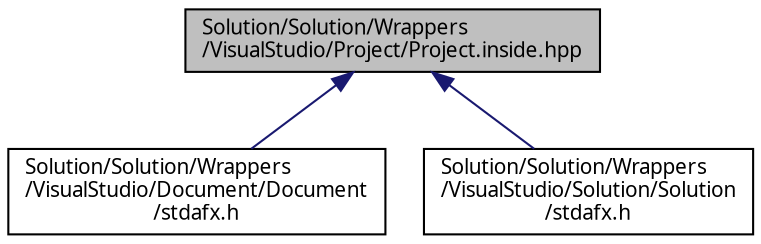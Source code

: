 digraph "Solution/Solution/Wrappers/VisualStudio/Project/Project.inside.hpp"
{
 // INTERACTIVE_SVG=YES
  edge [fontname="Verdana",fontsize="10",labelfontname="Verdana",labelfontsize="10"];
  node [fontname="Verdana",fontsize="10",shape=record];
  Node1 [label="Solution/Solution/Wrappers\l/VisualStudio/Project/Project.inside.hpp",height=0.2,width=0.4,color="black", fillcolor="grey75", style="filled", fontcolor="black"];
  Node1 -> Node2 [dir="back",color="midnightblue",fontsize="10",style="solid",fontname="Verdana"];
  Node2 [label="Solution/Solution/Wrappers\l/VisualStudio/Document/Document\l/stdafx.h",height=0.2,width=0.4,color="black", fillcolor="white", style="filled",URL="$_wrappers_2_visual_studio_2_document_2_document_2stdafx_8h_source.html"];
  Node1 -> Node3 [dir="back",color="midnightblue",fontsize="10",style="solid",fontname="Verdana"];
  Node3 [label="Solution/Solution/Wrappers\l/VisualStudio/Solution/Solution\l/stdafx.h",height=0.2,width=0.4,color="black", fillcolor="white", style="filled",URL="$_wrappers_2_visual_studio_2_solution_2_solution_2stdafx_8h_source.html"];
}
